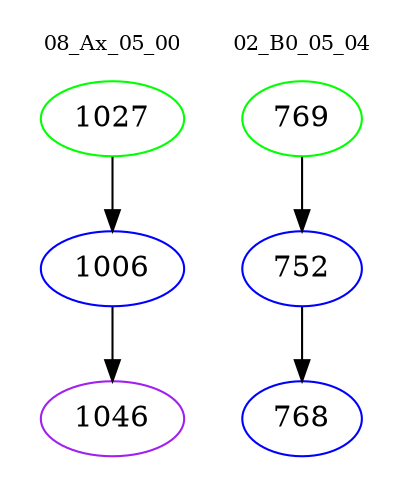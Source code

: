 digraph{
subgraph cluster_0 {
color = white
label = "08_Ax_05_00";
fontsize=10;
T0_1027 [label="1027", color="green"]
T0_1027 -> T0_1006 [color="black"]
T0_1006 [label="1006", color="blue"]
T0_1006 -> T0_1046 [color="black"]
T0_1046 [label="1046", color="purple"]
}
subgraph cluster_1 {
color = white
label = "02_B0_05_04";
fontsize=10;
T1_769 [label="769", color="green"]
T1_769 -> T1_752 [color="black"]
T1_752 [label="752", color="blue"]
T1_752 -> T1_768 [color="black"]
T1_768 [label="768", color="blue"]
}
}

